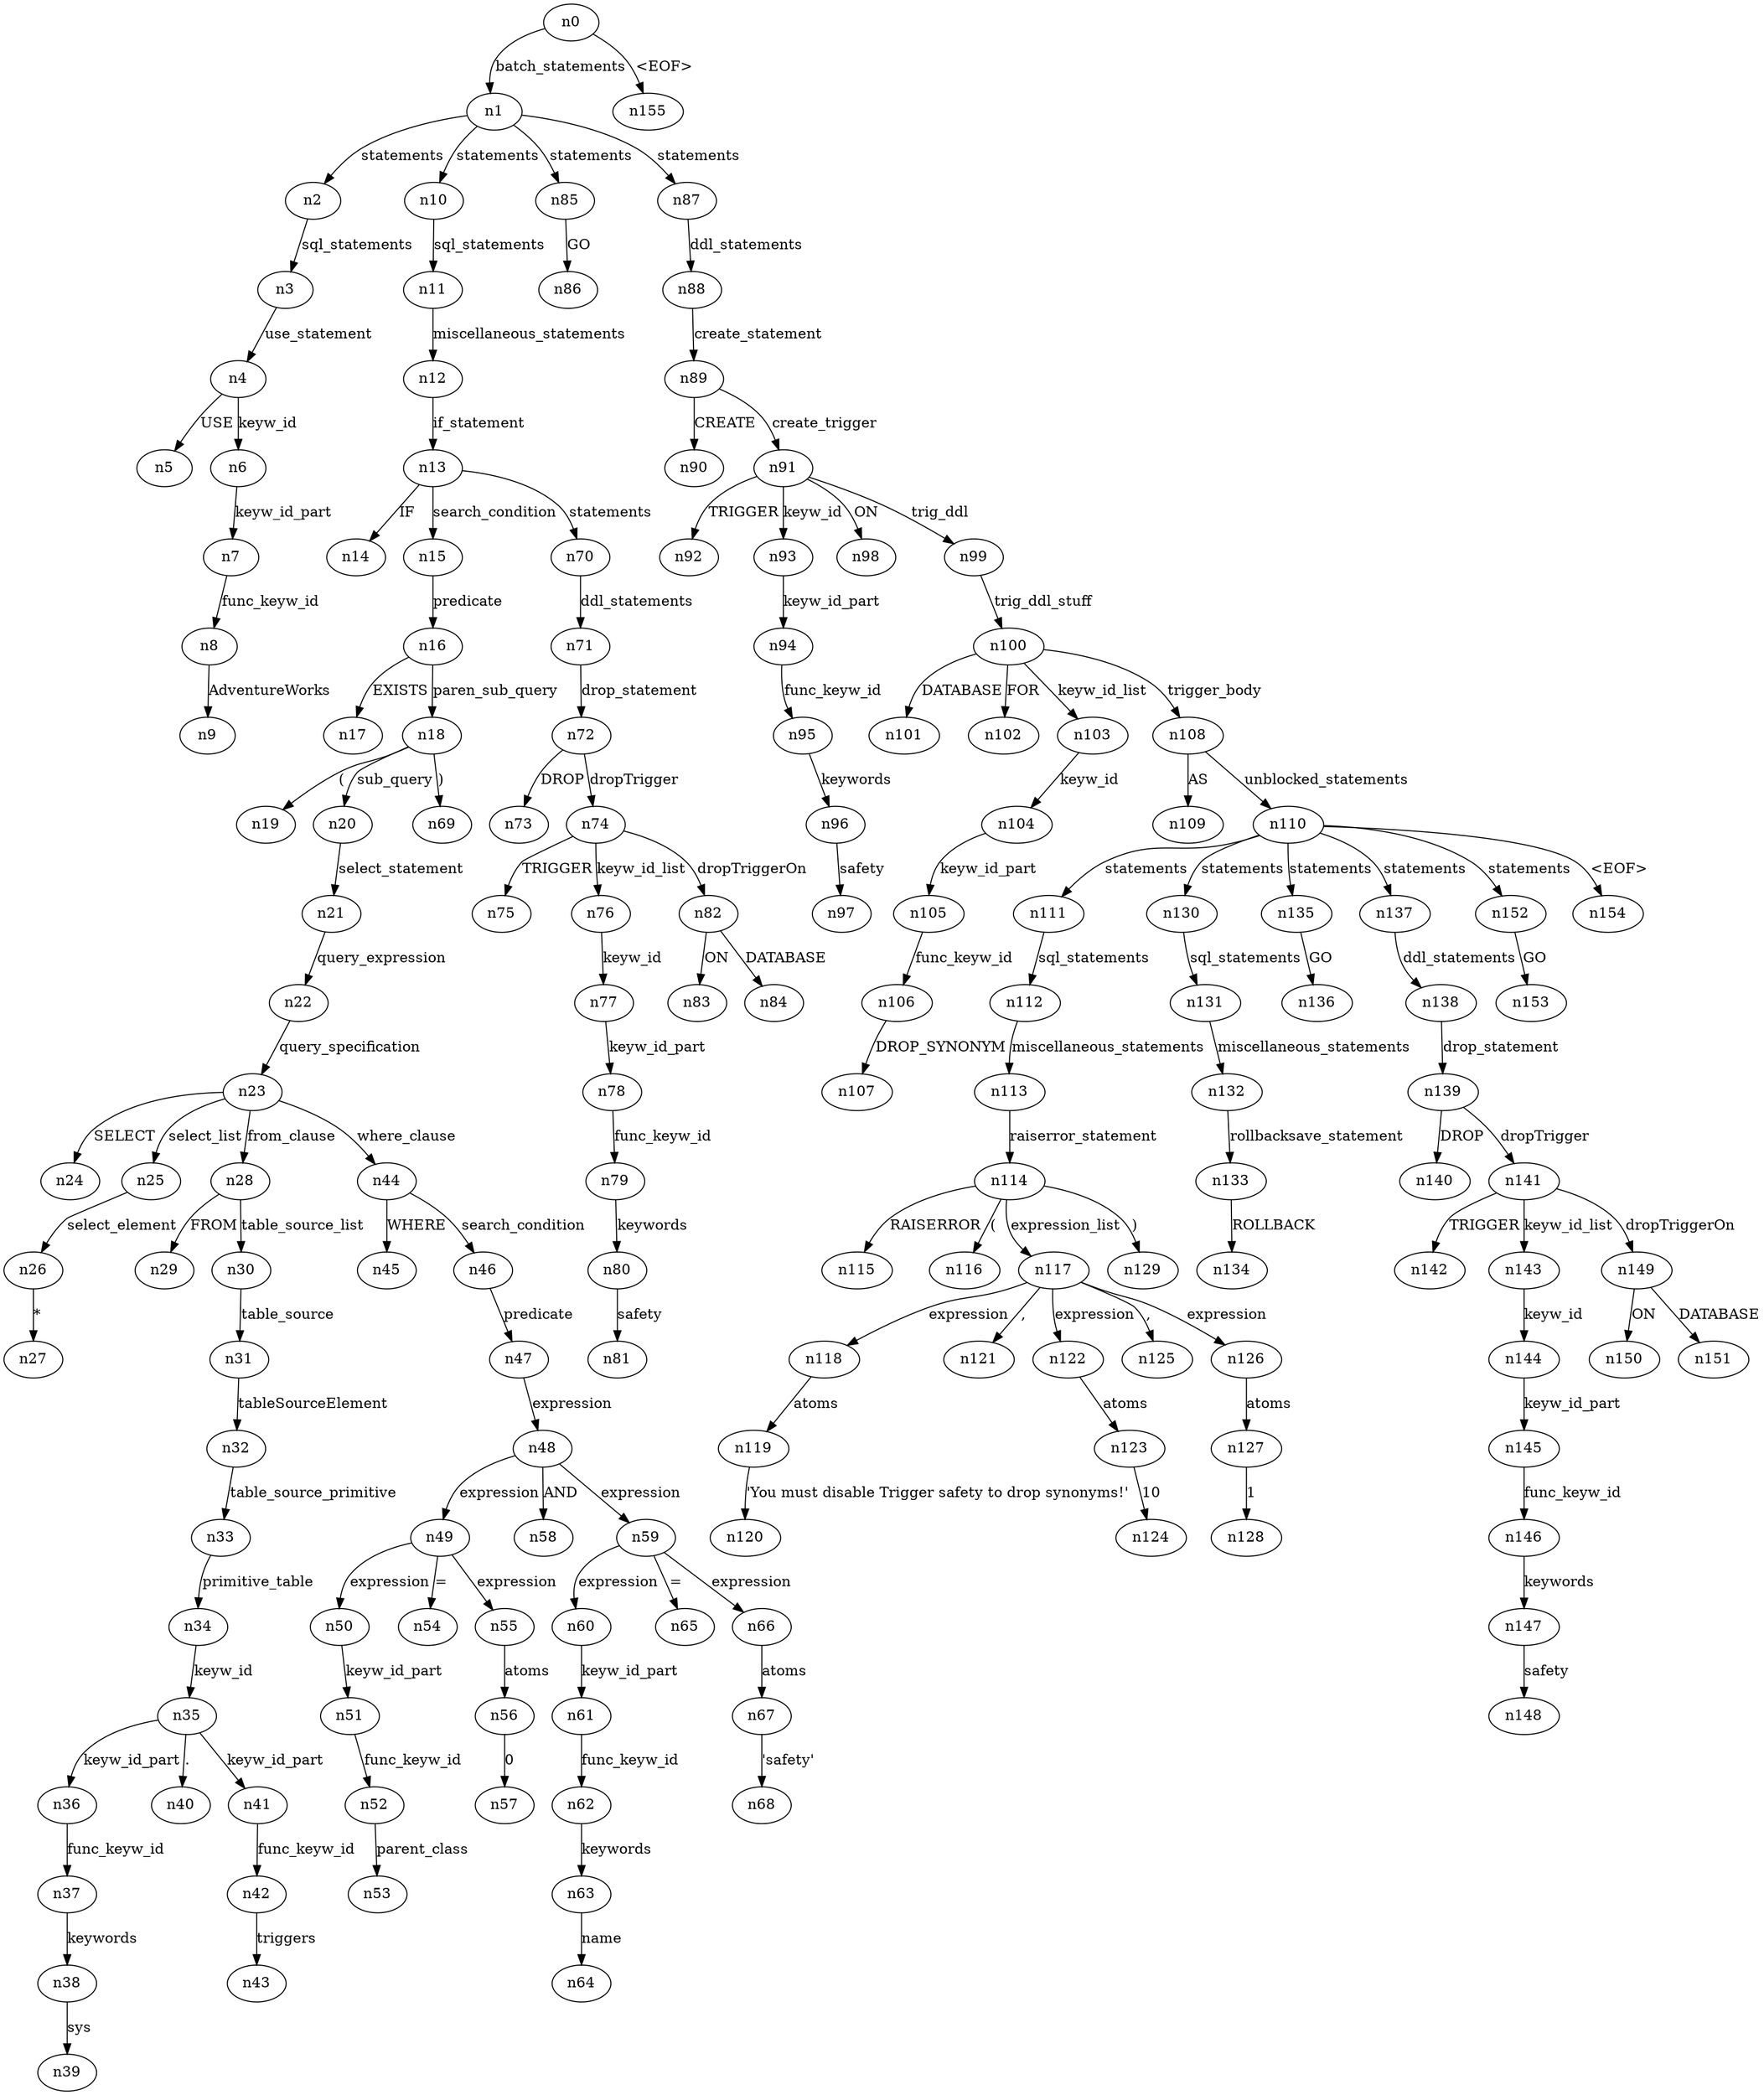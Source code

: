 digraph ParseTree {
  n0 -> n1 [label="batch_statements"];
  n1 -> n2 [label="statements"];
  n2 -> n3 [label="sql_statements"];
  n3 -> n4 [label="use_statement"];
  n4 -> n5 [label="USE"];
  n4 -> n6 [label="keyw_id"];
  n6 -> n7 [label="keyw_id_part"];
  n7 -> n8 [label="func_keyw_id"];
  n8 -> n9 [label="AdventureWorks"];
  n1 -> n10 [label="statements"];
  n10 -> n11 [label="sql_statements"];
  n11 -> n12 [label="miscellaneous_statements"];
  n12 -> n13 [label="if_statement"];
  n13 -> n14 [label="IF"];
  n13 -> n15 [label="search_condition"];
  n15 -> n16 [label="predicate"];
  n16 -> n17 [label="EXISTS"];
  n16 -> n18 [label="paren_sub_query"];
  n18 -> n19 [label="("];
  n18 -> n20 [label="sub_query"];
  n20 -> n21 [label="select_statement"];
  n21 -> n22 [label="query_expression"];
  n22 -> n23 [label="query_specification"];
  n23 -> n24 [label="SELECT"];
  n23 -> n25 [label="select_list"];
  n25 -> n26 [label="select_element"];
  n26 -> n27 [label="*"];
  n23 -> n28 [label="from_clause"];
  n28 -> n29 [label="FROM"];
  n28 -> n30 [label="table_source_list"];
  n30 -> n31 [label="table_source"];
  n31 -> n32 [label="tableSourceElement"];
  n32 -> n33 [label="table_source_primitive"];
  n33 -> n34 [label="primitive_table"];
  n34 -> n35 [label="keyw_id"];
  n35 -> n36 [label="keyw_id_part"];
  n36 -> n37 [label="func_keyw_id"];
  n37 -> n38 [label="keywords"];
  n38 -> n39 [label="sys"];
  n35 -> n40 [label="."];
  n35 -> n41 [label="keyw_id_part"];
  n41 -> n42 [label="func_keyw_id"];
  n42 -> n43 [label="triggers"];
  n23 -> n44 [label="where_clause"];
  n44 -> n45 [label="WHERE"];
  n44 -> n46 [label="search_condition"];
  n46 -> n47 [label="predicate"];
  n47 -> n48 [label="expression"];
  n48 -> n49 [label="expression"];
  n49 -> n50 [label="expression"];
  n50 -> n51 [label="keyw_id_part"];
  n51 -> n52 [label="func_keyw_id"];
  n52 -> n53 [label="parent_class"];
  n49 -> n54 [label="="];
  n49 -> n55 [label="expression"];
  n55 -> n56 [label="atoms"];
  n56 -> n57 [label="0"];
  n48 -> n58 [label="AND"];
  n48 -> n59 [label="expression"];
  n59 -> n60 [label="expression"];
  n60 -> n61 [label="keyw_id_part"];
  n61 -> n62 [label="func_keyw_id"];
  n62 -> n63 [label="keywords"];
  n63 -> n64 [label="name"];
  n59 -> n65 [label="="];
  n59 -> n66 [label="expression"];
  n66 -> n67 [label="atoms"];
  n67 -> n68 [label="'safety'"];
  n18 -> n69 [label=")"];
  n13 -> n70 [label="statements"];
  n70 -> n71 [label="ddl_statements"];
  n71 -> n72 [label="drop_statement"];
  n72 -> n73 [label="DROP"];
  n72 -> n74 [label="dropTrigger"];
  n74 -> n75 [label="TRIGGER"];
  n74 -> n76 [label="keyw_id_list"];
  n76 -> n77 [label="keyw_id"];
  n77 -> n78 [label="keyw_id_part"];
  n78 -> n79 [label="func_keyw_id"];
  n79 -> n80 [label="keywords"];
  n80 -> n81 [label="safety"];
  n74 -> n82 [label="dropTriggerOn"];
  n82 -> n83 [label="ON"];
  n82 -> n84 [label="DATABASE"];
  n1 -> n85 [label="statements"];
  n85 -> n86 [label="GO"];
  n1 -> n87 [label="statements"];
  n87 -> n88 [label="ddl_statements"];
  n88 -> n89 [label="create_statement"];
  n89 -> n90 [label="CREATE"];
  n89 -> n91 [label="create_trigger"];
  n91 -> n92 [label="TRIGGER"];
  n91 -> n93 [label="keyw_id"];
  n93 -> n94 [label="keyw_id_part"];
  n94 -> n95 [label="func_keyw_id"];
  n95 -> n96 [label="keywords"];
  n96 -> n97 [label="safety"];
  n91 -> n98 [label="ON"];
  n91 -> n99 [label="trig_ddl"];
  n99 -> n100 [label="trig_ddl_stuff"];
  n100 -> n101 [label="DATABASE"];
  n100 -> n102 [label="FOR"];
  n100 -> n103 [label="keyw_id_list"];
  n103 -> n104 [label="keyw_id"];
  n104 -> n105 [label="keyw_id_part"];
  n105 -> n106 [label="func_keyw_id"];
  n106 -> n107 [label="DROP_SYNONYM"];
  n100 -> n108 [label="trigger_body"];
  n108 -> n109 [label="AS"];
  n108 -> n110 [label="unblocked_statements"];
  n110 -> n111 [label="statements"];
  n111 -> n112 [label="sql_statements"];
  n112 -> n113 [label="miscellaneous_statements"];
  n113 -> n114 [label="raiserror_statement"];
  n114 -> n115 [label="RAISERROR"];
  n114 -> n116 [label="("];
  n114 -> n117 [label="expression_list"];
  n117 -> n118 [label="expression"];
  n118 -> n119 [label="atoms"];
  n119 -> n120 [label="'You must disable Trigger safety to drop synonyms!'"];
  n117 -> n121 [label=","];
  n117 -> n122 [label="expression"];
  n122 -> n123 [label="atoms"];
  n123 -> n124 [label="10"];
  n117 -> n125 [label=","];
  n117 -> n126 [label="expression"];
  n126 -> n127 [label="atoms"];
  n127 -> n128 [label="1"];
  n114 -> n129 [label=")"];
  n110 -> n130 [label="statements"];
  n130 -> n131 [label="sql_statements"];
  n131 -> n132 [label="miscellaneous_statements"];
  n132 -> n133 [label="rollbacksave_statement"];
  n133 -> n134 [label="ROLLBACK"];
  n110 -> n135 [label="statements"];
  n135 -> n136 [label="GO"];
  n110 -> n137 [label="statements"];
  n137 -> n138 [label="ddl_statements"];
  n138 -> n139 [label="drop_statement"];
  n139 -> n140 [label="DROP"];
  n139 -> n141 [label="dropTrigger"];
  n141 -> n142 [label="TRIGGER"];
  n141 -> n143 [label="keyw_id_list"];
  n143 -> n144 [label="keyw_id"];
  n144 -> n145 [label="keyw_id_part"];
  n145 -> n146 [label="func_keyw_id"];
  n146 -> n147 [label="keywords"];
  n147 -> n148 [label="safety"];
  n141 -> n149 [label="dropTriggerOn"];
  n149 -> n150 [label="ON"];
  n149 -> n151 [label="DATABASE"];
  n110 -> n152 [label="statements"];
  n152 -> n153 [label="GO"];
  n110 -> n154 [label="<EOF>"];
  n0 -> n155 [label="<EOF>"];
}